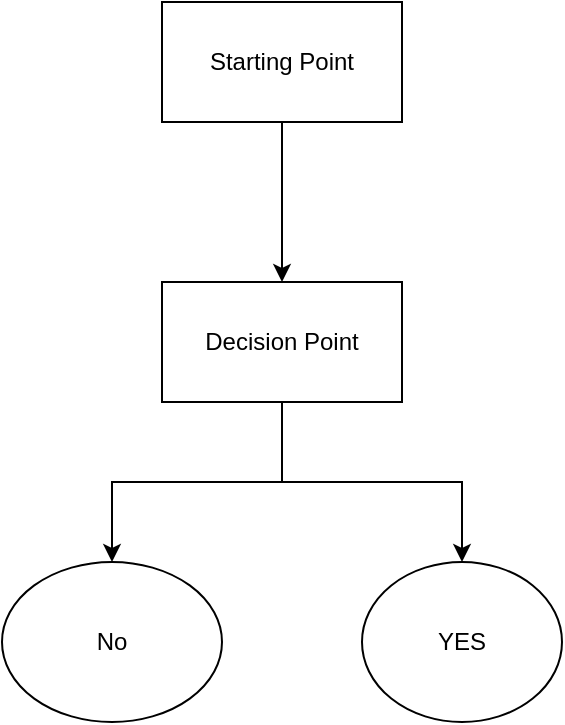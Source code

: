 <mxfile version="21.2.9" type="github">
  <diagram name="Page-1" id="j5oYwbtTdqT3GnUpyUHV">
    <mxGraphModel dx="840" dy="433" grid="1" gridSize="10" guides="1" tooltips="1" connect="1" arrows="1" fold="1" page="1" pageScale="1" pageWidth="850" pageHeight="1100" math="0" shadow="0">
      <root>
        <mxCell id="0" />
        <mxCell id="1" parent="0" />
        <mxCell id="Y2vp1ob7tkvHwA7jq011-3" value="" style="edgeStyle=orthogonalEdgeStyle;rounded=0;orthogonalLoop=1;jettySize=auto;html=1;" edge="1" parent="1" source="Y2vp1ob7tkvHwA7jq011-1" target="Y2vp1ob7tkvHwA7jq011-2">
          <mxGeometry relative="1" as="geometry" />
        </mxCell>
        <mxCell id="Y2vp1ob7tkvHwA7jq011-1" value="Starting Point" style="rounded=0;whiteSpace=wrap;html=1;" vertex="1" parent="1">
          <mxGeometry x="170" y="120" width="120" height="60" as="geometry" />
        </mxCell>
        <mxCell id="Y2vp1ob7tkvHwA7jq011-5" value="" style="edgeStyle=orthogonalEdgeStyle;rounded=0;orthogonalLoop=1;jettySize=auto;html=1;" edge="1" parent="1" source="Y2vp1ob7tkvHwA7jq011-2" target="Y2vp1ob7tkvHwA7jq011-4">
          <mxGeometry relative="1" as="geometry" />
        </mxCell>
        <mxCell id="Y2vp1ob7tkvHwA7jq011-7" value="" style="edgeStyle=orthogonalEdgeStyle;rounded=0;orthogonalLoop=1;jettySize=auto;html=1;" edge="1" parent="1" source="Y2vp1ob7tkvHwA7jq011-2" target="Y2vp1ob7tkvHwA7jq011-6">
          <mxGeometry relative="1" as="geometry" />
        </mxCell>
        <mxCell id="Y2vp1ob7tkvHwA7jq011-2" value="Decision Point" style="rounded=0;whiteSpace=wrap;html=1;" vertex="1" parent="1">
          <mxGeometry x="170" y="260" width="120" height="60" as="geometry" />
        </mxCell>
        <mxCell id="Y2vp1ob7tkvHwA7jq011-4" value="YES" style="ellipse;whiteSpace=wrap;html=1;rounded=0;" vertex="1" parent="1">
          <mxGeometry x="270" y="400" width="100" height="80" as="geometry" />
        </mxCell>
        <mxCell id="Y2vp1ob7tkvHwA7jq011-6" value="No" style="ellipse;whiteSpace=wrap;html=1;rounded=0;" vertex="1" parent="1">
          <mxGeometry x="90" y="400" width="110" height="80" as="geometry" />
        </mxCell>
      </root>
    </mxGraphModel>
  </diagram>
</mxfile>
